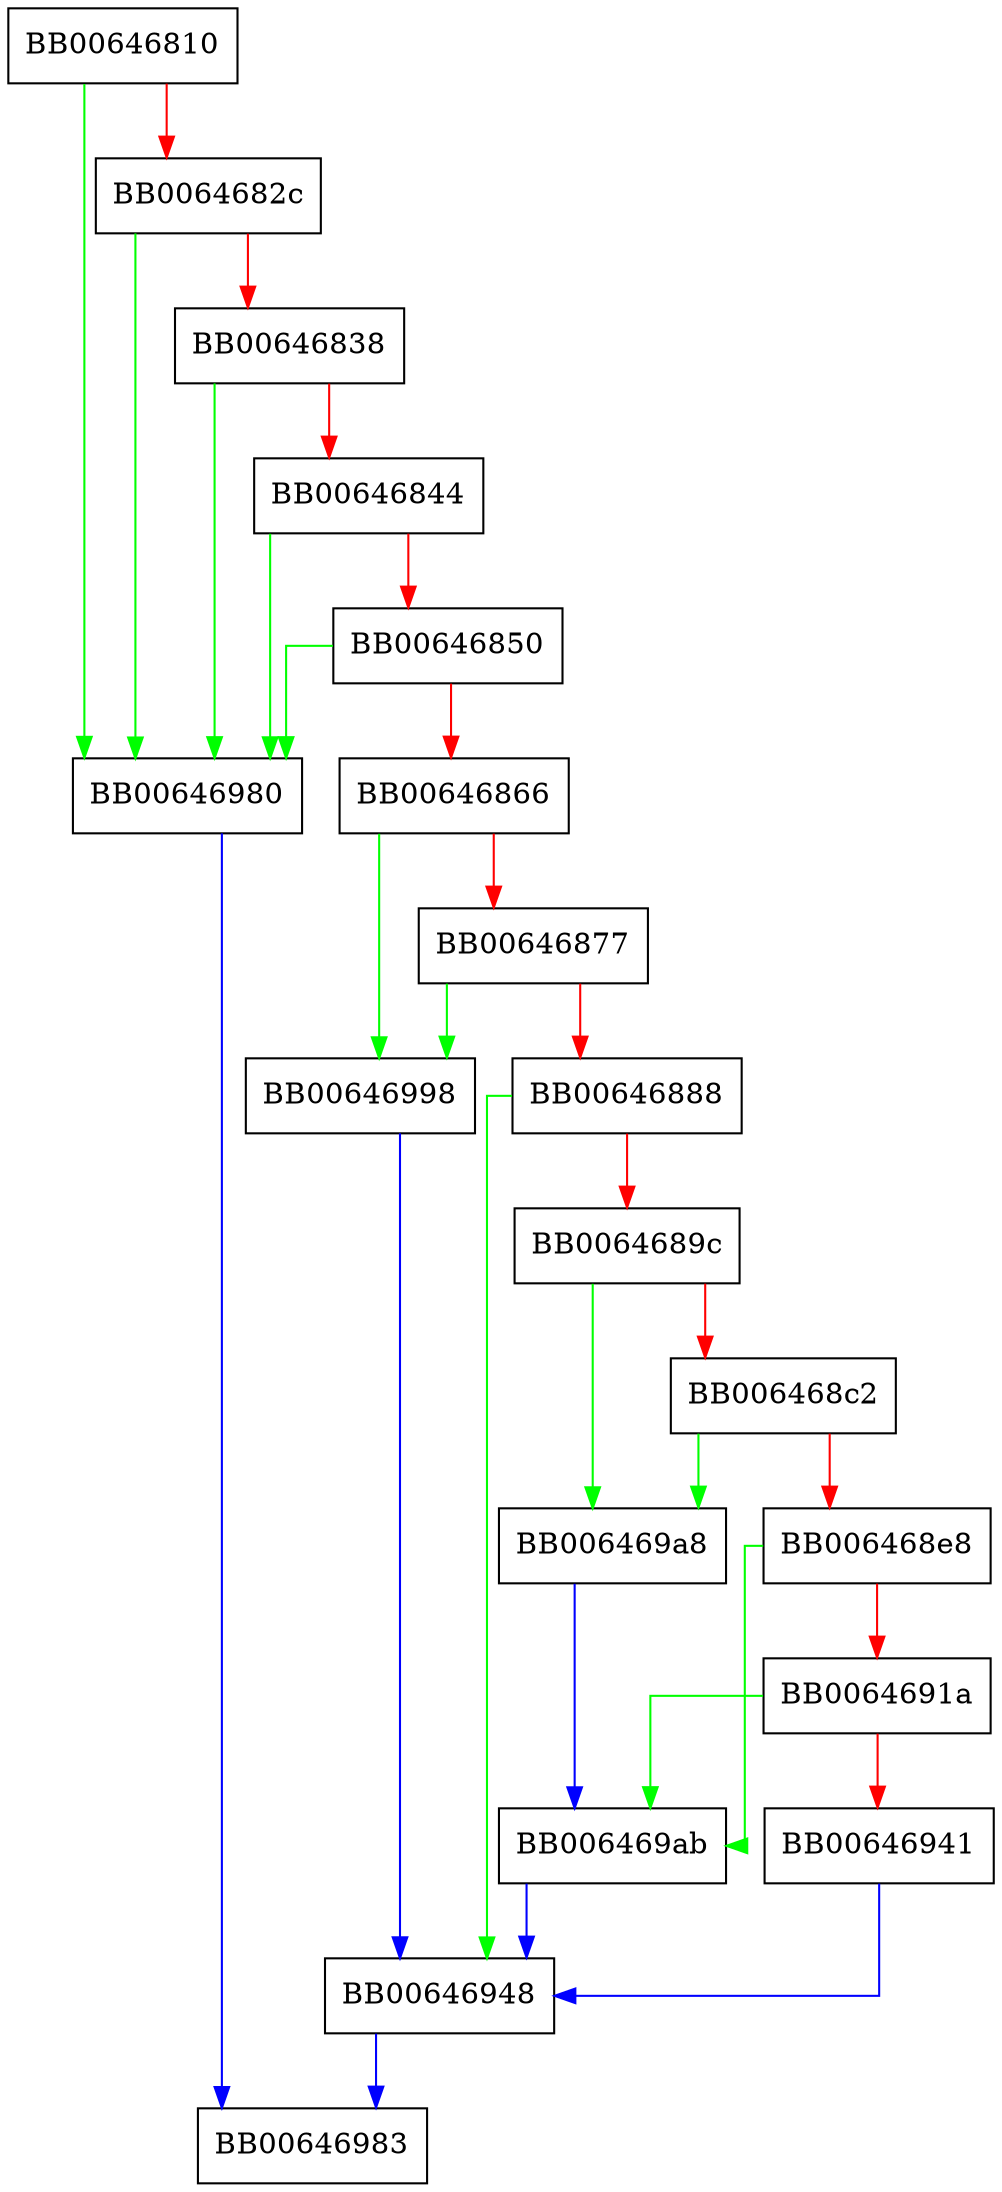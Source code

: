 digraph SRP_Calc_B {
  node [shape="box"];
  graph [splines=ortho];
  BB00646810 -> BB00646980 [color="green"];
  BB00646810 -> BB0064682c [color="red"];
  BB0064682c -> BB00646980 [color="green"];
  BB0064682c -> BB00646838 [color="red"];
  BB00646838 -> BB00646980 [color="green"];
  BB00646838 -> BB00646844 [color="red"];
  BB00646844 -> BB00646980 [color="green"];
  BB00646844 -> BB00646850 [color="red"];
  BB00646850 -> BB00646980 [color="green"];
  BB00646850 -> BB00646866 [color="red"];
  BB00646866 -> BB00646998 [color="green"];
  BB00646866 -> BB00646877 [color="red"];
  BB00646877 -> BB00646998 [color="green"];
  BB00646877 -> BB00646888 [color="red"];
  BB00646888 -> BB00646948 [color="green"];
  BB00646888 -> BB0064689c [color="red"];
  BB0064689c -> BB006469a8 [color="green"];
  BB0064689c -> BB006468c2 [color="red"];
  BB006468c2 -> BB006469a8 [color="green"];
  BB006468c2 -> BB006468e8 [color="red"];
  BB006468e8 -> BB006469ab [color="green"];
  BB006468e8 -> BB0064691a [color="red"];
  BB0064691a -> BB006469ab [color="green"];
  BB0064691a -> BB00646941 [color="red"];
  BB00646941 -> BB00646948 [color="blue"];
  BB00646948 -> BB00646983 [color="blue"];
  BB00646980 -> BB00646983 [color="blue"];
  BB00646998 -> BB00646948 [color="blue"];
  BB006469a8 -> BB006469ab [color="blue"];
  BB006469ab -> BB00646948 [color="blue"];
}
